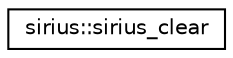 digraph "Graphical Class Hierarchy"
{
 // INTERACTIVE_SVG=YES
  edge [fontname="Helvetica",fontsize="10",labelfontname="Helvetica",labelfontsize="10"];
  node [fontname="Helvetica",fontsize="10",shape=record];
  rankdir="LR";
  Node1 [label="sirius::sirius_clear",height=0.2,width=0.4,color="black", fillcolor="white", style="filled",URL="$interfacesirius_1_1sirius__clear.html"];
}
